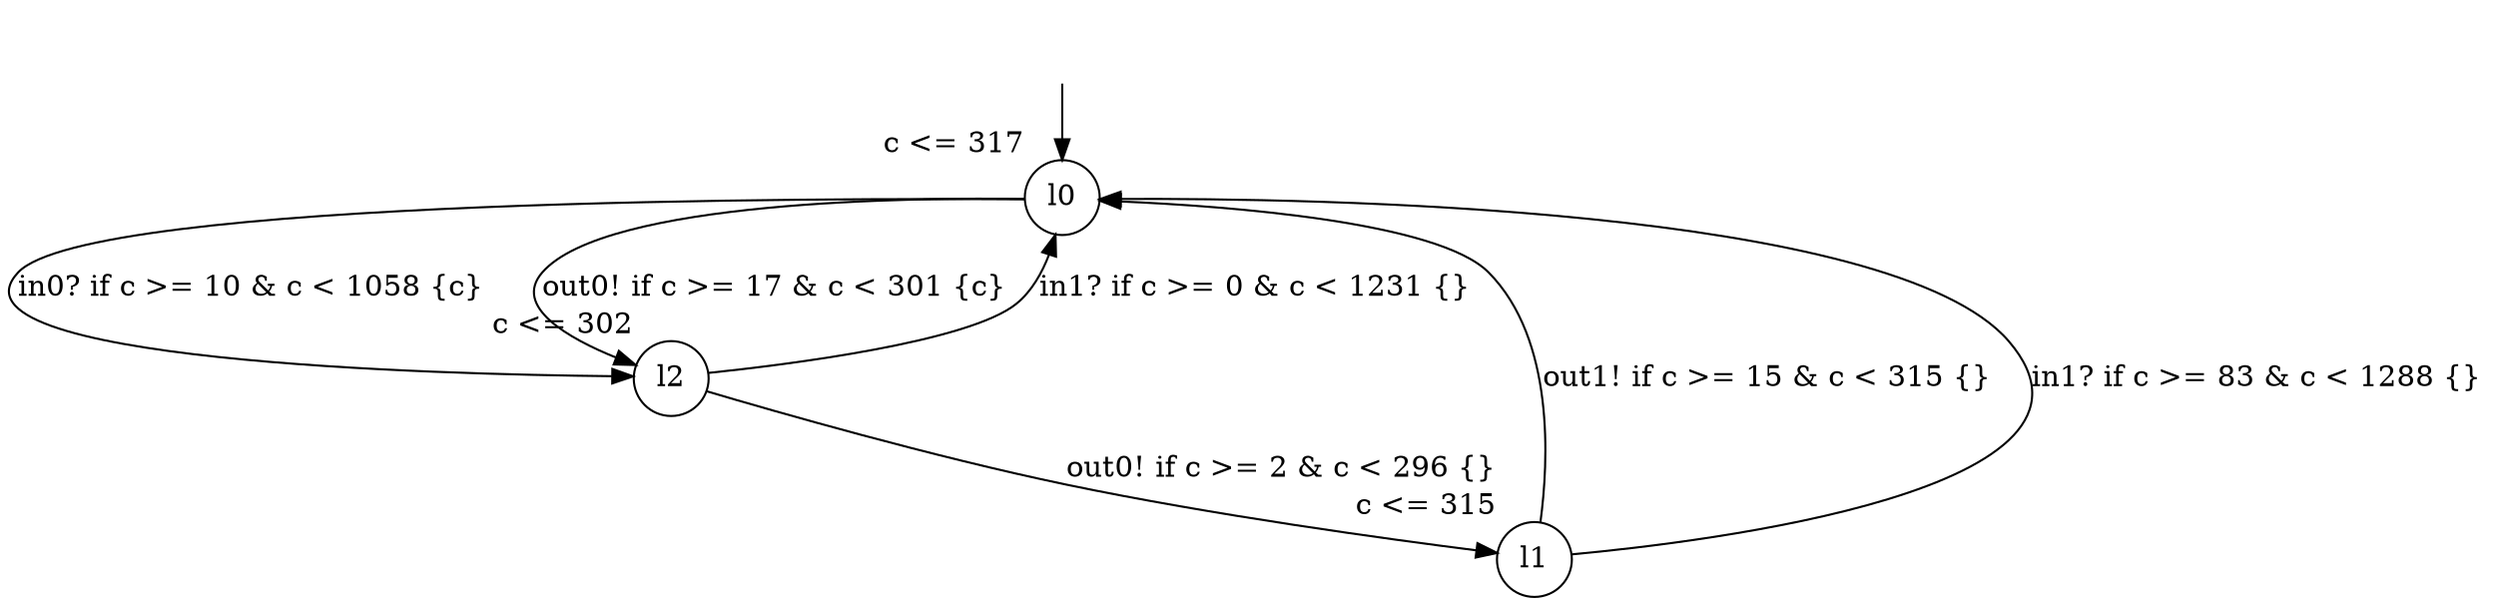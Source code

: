 digraph g {
__start0 [label="" shape="none"];
l0 [shape="circle" margin=0 label="l0", xlabel="c <= 317"];
l1 [shape="circle" margin=0 label="l1", xlabel="c <= 315"];
l2 [shape="circle" margin=0 label="l2", xlabel="c <= 302"];
l0 -> l2 [label="in0? if c >= 10 & c < 1058 {c} "];
l0 -> l2 [label="out0! if c >= 17 & c < 301 {c} "];
l1 -> l0 [label="out1! if c >= 15 & c < 315 {} "];
l1 -> l0 [label="in1? if c >= 83 & c < 1288 {} "];
l2 -> l0 [label="in1? if c >= 0 & c < 1231 {} "];
l2 -> l1 [label="out0! if c >= 2 & c < 296 {} "];
__start0 -> l0;
}
